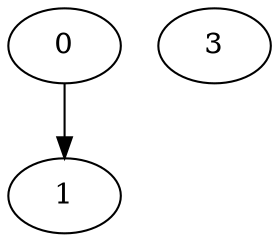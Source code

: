 digraph G {
	0;
	3;

	0 -> 1 [village=Stuttgart; name=Fir_Way; heightLimit=3; weight=10; primaryType=mainStreet; secondaryType=none;];

}